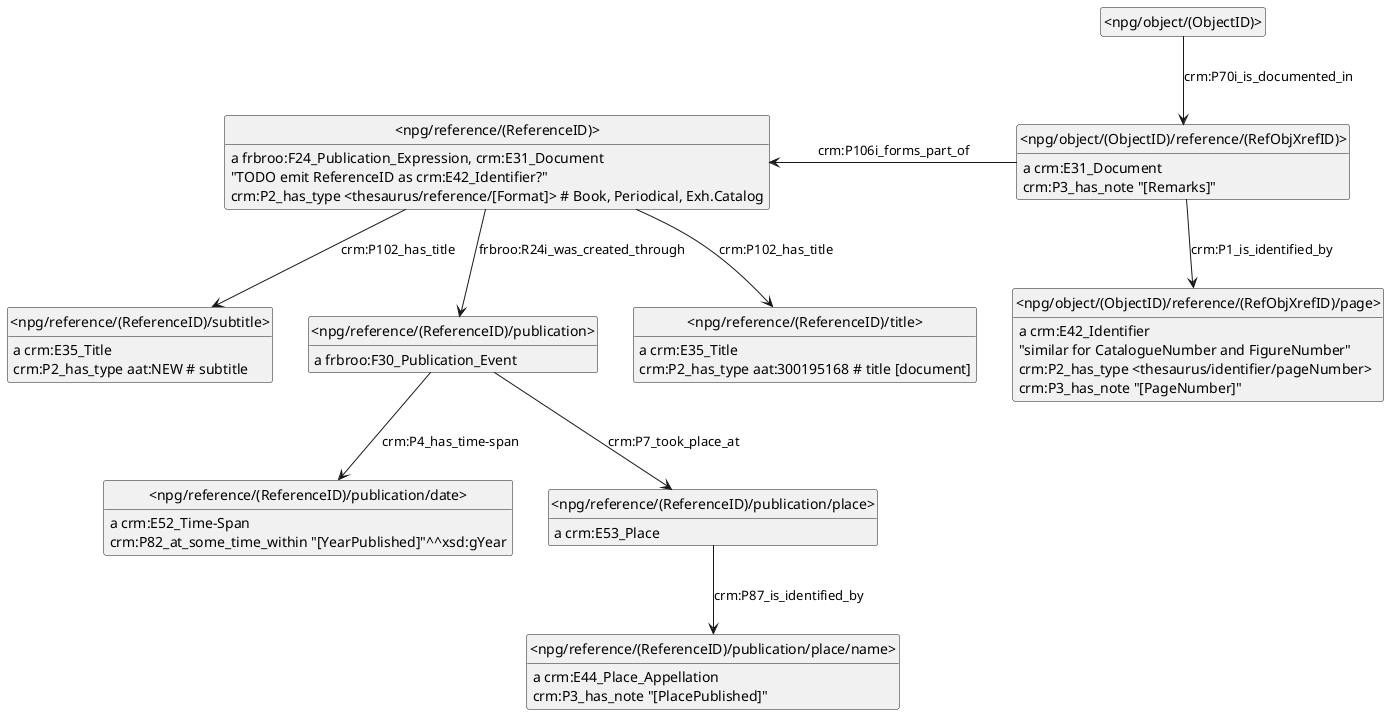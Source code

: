 @startuml
hide empty methods
hide empty attributes
hide circle
skinparam classAttributeIconSize 0
class _npg_reference_ReferenceID_publication_date_ as "<npg/reference/(ReferenceID)/publication/date>"
_npg_reference_ReferenceID_publication_date_ : a crm:E52_Time-Span
_npg_reference_ReferenceID_publication_date_ : crm:P82_at_some_time_within "[YearPublished]"^^xsd:gYear
class _npg_reference_ReferenceID_publication_place_name_ as "<npg/reference/(ReferenceID)/publication/place/name>"
_npg_reference_ReferenceID_publication_place_name_ : a crm:E44_Place_Appellation
_npg_reference_ReferenceID_publication_place_name_ : crm:P3_has_note "[PlacePublished]"
class _npg_reference_ReferenceID_subtitle_ as "<npg/reference/(ReferenceID)/subtitle>"
_npg_reference_ReferenceID_subtitle_ : a crm:E35_Title
_npg_reference_ReferenceID_subtitle_ : crm:P2_has_type aat:NEW # subtitle
class _npg_reference_ReferenceID_publication_place_ as "<npg/reference/(ReferenceID)/publication/place>"
_npg_reference_ReferenceID_publication_place_ : a crm:E53_Place
_npg_reference_ReferenceID_publication_place_ -down-> _npg_reference_ReferenceID_publication_place_name_ : crm:P87_is_identified_by
class _npg_reference_ReferenceID_publication_ as "<npg/reference/(ReferenceID)/publication>"
_npg_reference_ReferenceID_publication_ : a frbroo:F30_Publication_Event
_npg_reference_ReferenceID_publication_ -down-> _npg_reference_ReferenceID_publication_place_ : crm:P7_took_place_at
_npg_reference_ReferenceID_publication_ -down-> _npg_reference_ReferenceID_publication_date_ : crm:P4_has_time-span
class _npg_reference_ReferenceID_title_ as "<npg/reference/(ReferenceID)/title>"
_npg_reference_ReferenceID_title_ : a crm:E35_Title
_npg_reference_ReferenceID_title_ : crm:P2_has_type aat:300195168 # title [document]
class _npg_reference_ReferenceID_ as "<npg/reference/(ReferenceID)>"
_npg_reference_ReferenceID_ : a frbroo:F24_Publication_Expression, crm:E31_Document
_npg_reference_ReferenceID_ -down-> _npg_reference_ReferenceID_subtitle_ : crm:P102_has_title
_npg_reference_ReferenceID_ -down-> _npg_reference_ReferenceID_title_ : crm:P102_has_title
_npg_reference_ReferenceID_ -down-> _npg_reference_ReferenceID_publication_ : frbroo:R24i_was_created_through
_npg_reference_ReferenceID_ :  "TODO emit ReferenceID as crm:E42_Identifier?"
_npg_reference_ReferenceID_ : crm:P2_has_type <thesaurus/reference/[Format]> # Book, Periodical, Exh.Catalog
class _npg_object_ObjectID_reference_RefObjXrefID_ as "<npg/object/(ObjectID)/reference/(RefObjXrefID)>"
_npg_object_ObjectID_reference_RefObjXrefID_ : a crm:E31_Document
_npg_object_ObjectID_reference_RefObjXrefID_ -left-> _npg_reference_ReferenceID_ : crm:P106i_forms_part_of
class _npg_object_ObjectID_reference_RefObjXrefID_page_ as "<npg/object/(ObjectID)/reference/(RefObjXrefID)/page>"
_npg_object_ObjectID_reference_RefObjXrefID_ -down-> _npg_object_ObjectID_reference_RefObjXrefID_page_ : crm:P1_is_identified_by
_npg_object_ObjectID_reference_RefObjXrefID_ : crm:P3_has_note "[Remarks]"
class _npg_object_ObjectID_ as "<npg/object/(ObjectID)>"
_npg_object_ObjectID_ -down-> _npg_object_ObjectID_reference_RefObjXrefID_ : crm:P70i_is_documented_in
_npg_object_ObjectID_reference_RefObjXrefID_page_ : a crm:E42_Identifier
_npg_object_ObjectID_reference_RefObjXrefID_page_ :  "similar for CatalogueNumber and FigureNumber"
_npg_object_ObjectID_reference_RefObjXrefID_page_ : crm:P2_has_type <thesaurus/identifier/pageNumber>
_npg_object_ObjectID_reference_RefObjXrefID_page_ : crm:P3_has_note "[PageNumber]"
@enduml
